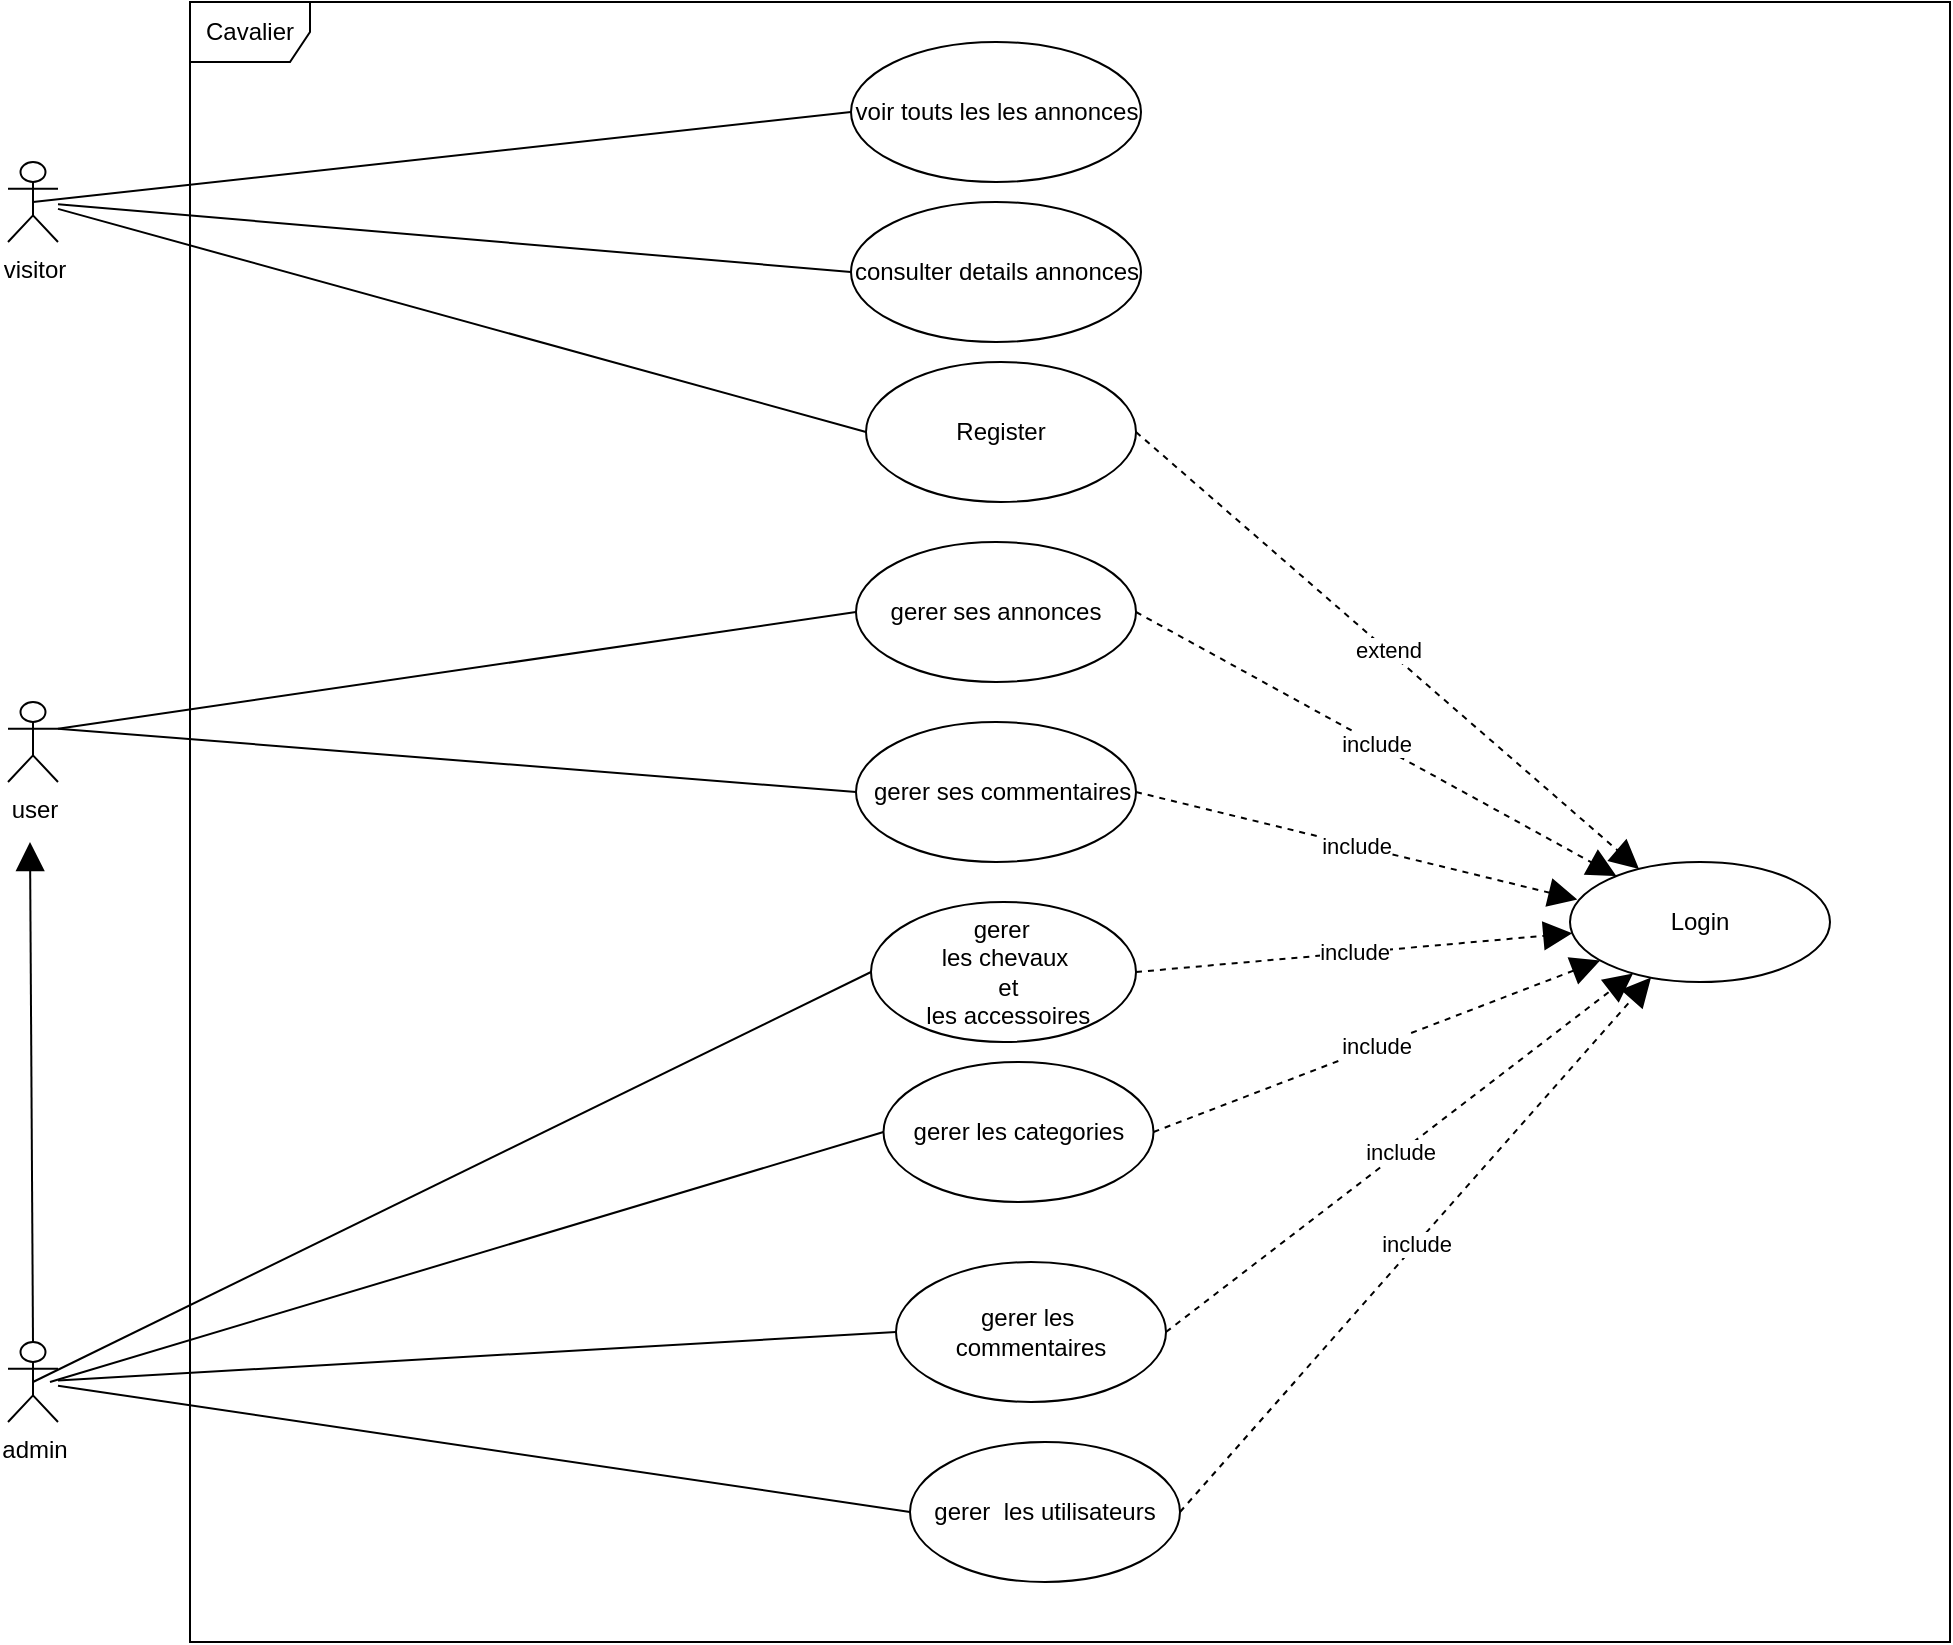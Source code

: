 <mxfile>
    <diagram id="280kTA-RH1lBnl_bKy8m" name="Page-1">
        <mxGraphModel dx="876" dy="593" grid="1" gridSize="10" guides="1" tooltips="1" connect="1" arrows="1" fold="1" page="1" pageScale="1" pageWidth="850" pageHeight="1100" math="0" shadow="0">
            <root>
                <mxCell id="0"/>
                <mxCell id="1" parent="0"/>
                <mxCell id="18" value="gerer ses annonces" style="ellipse;whiteSpace=wrap;html=1;" parent="1" vertex="1">
                    <mxGeometry x="803" y="360" width="140" height="70" as="geometry"/>
                </mxCell>
                <mxCell id="33" value="include" style="endArrow=block;endSize=12;dashed=1;html=1;endFill=1;exitX=1;exitY=0.5;exitDx=0;exitDy=0;" parent="1" source="18" target="90" edge="1">
                    <mxGeometry width="160" relative="1" as="geometry">
                        <mxPoint x="730" y="530" as="sourcePoint"/>
                        <mxPoint x="820" y="420" as="targetPoint"/>
                        <Array as="points"/>
                    </mxGeometry>
                </mxCell>
                <mxCell id="69" value="&lt;font color=&quot;#000000&quot;&gt;user&lt;/font&gt;" style="shape=umlActor;verticalLabelPosition=bottom;labelBackgroundColor=#ffffff;verticalAlign=top;html=1;outlineConnect=0;" parent="1" vertex="1">
                    <mxGeometry x="379" y="440" width="25" height="40" as="geometry"/>
                </mxCell>
                <mxCell id="82" value="" style="endArrow=none;html=1;entryX=1;entryY=0.333;entryDx=0;entryDy=0;entryPerimeter=0;exitX=0;exitY=0.5;exitDx=0;exitDy=0;" parent="1" source="18" target="69" edge="1">
                    <mxGeometry width="50" height="50" relative="1" as="geometry">
                        <mxPoint x="660" y="590" as="sourcePoint"/>
                        <mxPoint x="450" y="320" as="targetPoint"/>
                    </mxGeometry>
                </mxCell>
                <mxCell id="90" value="Login" style="ellipse;whiteSpace=wrap;html=1;" parent="1" vertex="1">
                    <mxGeometry x="1160" y="520" width="130" height="60" as="geometry"/>
                </mxCell>
                <mxCell id="137" value="&amp;nbsp; gerer ses commentaires" style="ellipse;whiteSpace=wrap;html=1;" parent="1" vertex="1">
                    <mxGeometry x="803" y="450" width="140" height="70" as="geometry"/>
                </mxCell>
                <mxCell id="138" value="" style="endArrow=none;html=1;exitX=0;exitY=0.5;exitDx=0;exitDy=0;entryX=1;entryY=0.333;entryDx=0;entryDy=0;entryPerimeter=0;" parent="1" source="137" target="69" edge="1">
                    <mxGeometry width="50" height="50" relative="1" as="geometry">
                        <mxPoint x="789.25" y="550" as="sourcePoint"/>
                        <mxPoint x="407" y="770" as="targetPoint"/>
                    </mxGeometry>
                </mxCell>
                <mxCell id="149" value="include" style="endArrow=block;endSize=12;dashed=1;html=1;endFill=1;exitX=1;exitY=0.5;exitDx=0;exitDy=0;entryX=0.028;entryY=0.312;entryDx=0;entryDy=0;entryPerimeter=0;" parent="1" source="137" target="90" edge="1">
                    <mxGeometry width="160" relative="1" as="geometry">
                        <mxPoint x="950.5" y="545" as="sourcePoint"/>
                        <mxPoint x="1110" y="510" as="targetPoint"/>
                        <Array as="points"/>
                    </mxGeometry>
                </mxCell>
                <mxCell id="185" value="Register" style="ellipse;whiteSpace=wrap;html=1;" parent="1" vertex="1">
                    <mxGeometry x="808" y="270.0" width="135" height="70" as="geometry"/>
                </mxCell>
                <mxCell id="189" value="gerer les categories" style="ellipse;whiteSpace=wrap;html=1;" parent="1" vertex="1">
                    <mxGeometry x="816.75" y="620" width="135" height="70" as="geometry"/>
                </mxCell>
                <mxCell id="190" value="" style="endArrow=none;html=1;exitX=0;exitY=0.5;exitDx=0;exitDy=0;" parent="1" source="189" edge="1">
                    <mxGeometry width="50" height="50" relative="1" as="geometry">
                        <mxPoint x="655" y="765" as="sourcePoint"/>
                        <mxPoint x="400" y="780" as="targetPoint"/>
                    </mxGeometry>
                </mxCell>
                <mxCell id="192" value="&lt;font color=&quot;#000000&quot;&gt;admin&lt;/font&gt;" style="shape=umlActor;verticalLabelPosition=bottom;labelBackgroundColor=#ffffff;verticalAlign=top;html=1;outlineConnect=0;" parent="1" vertex="1">
                    <mxGeometry x="379" y="760" width="25" height="40" as="geometry"/>
                </mxCell>
                <mxCell id="194" value="gerer&amp;nbsp;&lt;br&gt;les chevaux&lt;br&gt;&amp;nbsp;et&lt;br&gt;&amp;nbsp;les accessoires" style="ellipse;whiteSpace=wrap;html=1;" parent="1" vertex="1">
                    <mxGeometry x="810.5" y="540" width="132.5" height="70" as="geometry"/>
                </mxCell>
                <mxCell id="195" value="extend" style="endArrow=block;endSize=12;dashed=1;html=1;endFill=1;exitX=1;exitY=0.5;exitDx=0;exitDy=0;" parent="1" source="185" target="90" edge="1">
                    <mxGeometry width="160" relative="1" as="geometry">
                        <mxPoint x="1030" y="330" as="sourcePoint"/>
                        <mxPoint x="1020" y="390" as="targetPoint"/>
                        <Array as="points"/>
                    </mxGeometry>
                </mxCell>
                <mxCell id="197" value="" style="endArrow=block;endSize=12;html=1;endFill=1;exitX=0.5;exitY=0;exitDx=0;exitDy=0;exitPerimeter=0;" parent="1" source="192" edge="1">
                    <mxGeometry width="160" relative="1" as="geometry">
                        <mxPoint x="290" y="550" as="sourcePoint"/>
                        <mxPoint x="390" y="510" as="targetPoint"/>
                        <Array as="points"/>
                    </mxGeometry>
                </mxCell>
                <mxCell id="199" value="voir touts les les annonces" style="ellipse;whiteSpace=wrap;html=1;" parent="1" vertex="1">
                    <mxGeometry x="800.5" y="110.0" width="145" height="70" as="geometry"/>
                </mxCell>
                <mxCell id="200" value="" style="endArrow=none;html=1;exitX=0;exitY=0.5;exitDx=0;exitDy=0;" parent="1" source="185" target="218" edge="1">
                    <mxGeometry width="50" height="50" relative="1" as="geometry">
                        <mxPoint x="826.25" y="341.67" as="sourcePoint"/>
                        <mxPoint x="428.5" y="250.003" as="targetPoint"/>
                    </mxGeometry>
                </mxCell>
                <mxCell id="201" value="" style="endArrow=none;html=1;entryX=0.5;entryY=0.5;entryDx=0;entryDy=0;entryPerimeter=0;exitX=0;exitY=0.5;exitDx=0;exitDy=0;" parent="1" source="199" target="218" edge="1">
                    <mxGeometry width="50" height="50" relative="1" as="geometry">
                        <mxPoint x="762.25" y="-73.33" as="sourcePoint"/>
                        <mxPoint x="384.5" y="110.003" as="targetPoint"/>
                    </mxGeometry>
                </mxCell>
                <mxCell id="202" value="" style="endArrow=none;html=1;exitX=0;exitY=0.5;exitDx=0;exitDy=0;entryX=0.5;entryY=0.5;entryDx=0;entryDy=0;entryPerimeter=0;" parent="1" source="194" target="192" edge="1">
                    <mxGeometry width="50" height="50" relative="1" as="geometry">
                        <mxPoint x="778" y="715" as="sourcePoint"/>
                        <mxPoint x="709.9" y="570.15" as="targetPoint"/>
                    </mxGeometry>
                </mxCell>
                <mxCell id="203" value="include" style="endArrow=block;endSize=12;dashed=1;html=1;endFill=1;exitX=1;exitY=0.5;exitDx=0;exitDy=0;" parent="1" source="194" target="90" edge="1">
                    <mxGeometry width="160" relative="1" as="geometry">
                        <mxPoint x="1153" y="535" as="sourcePoint"/>
                        <mxPoint x="1170" y="860" as="targetPoint"/>
                        <Array as="points"/>
                    </mxGeometry>
                </mxCell>
                <mxCell id="204" value="include" style="endArrow=block;endSize=12;dashed=1;html=1;endFill=1;exitX=1;exitY=0.5;exitDx=0;exitDy=0;" parent="1" source="189" target="90" edge="1">
                    <mxGeometry width="160" relative="1" as="geometry">
                        <mxPoint x="1163" y="885" as="sourcePoint"/>
                        <mxPoint x="1140" y="880" as="targetPoint"/>
                        <Array as="points"/>
                    </mxGeometry>
                </mxCell>
                <mxCell id="207" value="gerer les&amp;nbsp;&lt;br&gt;commentaires" style="ellipse;whiteSpace=wrap;html=1;" parent="1" vertex="1">
                    <mxGeometry x="823" y="720" width="135" height="70" as="geometry"/>
                </mxCell>
                <mxCell id="208" value="" style="endArrow=none;html=1;exitX=0;exitY=0.5;exitDx=0;exitDy=0;" parent="1" source="207" target="192" edge="1">
                    <mxGeometry width="50" height="50" relative="1" as="geometry">
                        <mxPoint x="783" y="771.67" as="sourcePoint"/>
                        <mxPoint x="680" y="600" as="targetPoint"/>
                    </mxGeometry>
                </mxCell>
                <mxCell id="209" value="gerer&amp;nbsp; les utilisateurs" style="ellipse;whiteSpace=wrap;html=1;" parent="1" vertex="1">
                    <mxGeometry x="830" y="810" width="135" height="70" as="geometry"/>
                </mxCell>
                <mxCell id="210" value="" style="endArrow=none;html=1;exitX=0;exitY=0.5;exitDx=0;exitDy=0;" parent="1" source="209" target="192" edge="1">
                    <mxGeometry width="50" height="50" relative="1" as="geometry">
                        <mxPoint x="784" y="831.67" as="sourcePoint"/>
                        <mxPoint x="520" y="730" as="targetPoint"/>
                    </mxGeometry>
                </mxCell>
                <mxCell id="211" value="include" style="endArrow=block;endSize=12;dashed=1;html=1;endFill=1;exitX=1;exitY=0.5;exitDx=0;exitDy=0;" parent="1" source="207" target="90" edge="1">
                    <mxGeometry width="160" relative="1" as="geometry">
                        <mxPoint x="920.5" y="735" as="sourcePoint"/>
                        <mxPoint x="1080" y="910" as="targetPoint"/>
                        <Array as="points"/>
                    </mxGeometry>
                </mxCell>
                <mxCell id="212" value="include" style="endArrow=block;endSize=12;dashed=1;html=1;endFill=1;exitX=1;exitY=0.5;exitDx=0;exitDy=0;" parent="1" source="209" target="90" edge="1">
                    <mxGeometry width="160" relative="1" as="geometry">
                        <mxPoint x="930.5" y="745" as="sourcePoint"/>
                        <mxPoint x="1070" y="920" as="targetPoint"/>
                        <Array as="points"/>
                    </mxGeometry>
                </mxCell>
                <mxCell id="214" value="consulter details annonces" style="ellipse;whiteSpace=wrap;html=1;" parent="1" vertex="1">
                    <mxGeometry x="800.5" y="190" width="145" height="70" as="geometry"/>
                </mxCell>
                <mxCell id="215" value="" style="endArrow=none;html=1;exitX=0;exitY=0.5;exitDx=0;exitDy=0;" parent="1" source="214" target="218" edge="1">
                    <mxGeometry width="50" height="50" relative="1" as="geometry">
                        <mxPoint x="792.0" y="210" as="sourcePoint"/>
                        <mxPoint x="404.0" y="248.33" as="targetPoint"/>
                    </mxGeometry>
                </mxCell>
                <mxCell id="218" value="&lt;font color=&quot;#000000&quot;&gt;visitor&lt;/font&gt;" style="shape=umlActor;verticalLabelPosition=bottom;labelBackgroundColor=#ffffff;verticalAlign=top;html=1;outlineConnect=0;" parent="1" vertex="1">
                    <mxGeometry x="379" y="170" width="25" height="40" as="geometry"/>
                </mxCell>
                <mxCell id="219" value="Cavalier" style="shape=umlFrame;whiteSpace=wrap;html=1;" vertex="1" parent="1">
                    <mxGeometry x="470" y="90" width="880" height="820" as="geometry"/>
                </mxCell>
            </root>
        </mxGraphModel>
    </diagram>
</mxfile>